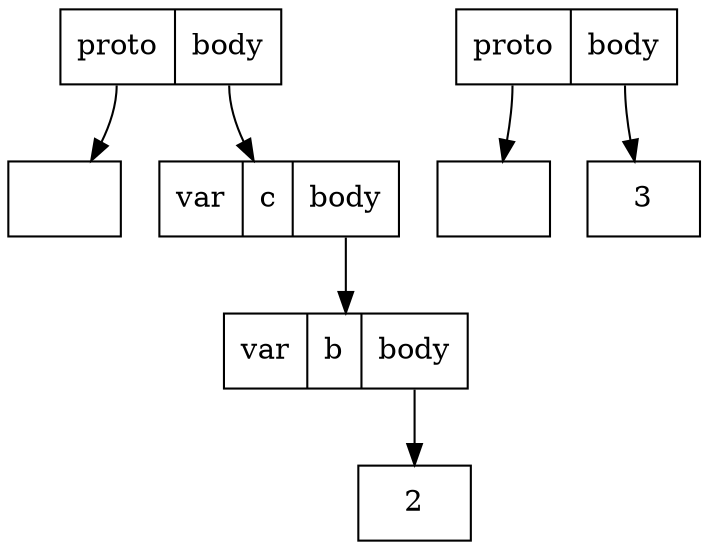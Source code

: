digraph {
    node [shape = record];
    0 [label = "<0> proto|<1> body"];
    1 [label = "<0> "];
    2 [label = "<0> 2"];
    3 [label = "<0> var|<1> b|<2> body"];
    3:2 -> 2;
    4 [label = "<0> var|<1> c|<2> body"];
    4:2 -> 3;
    0:0 -> 1;
    0:1 -> 4;
    5 [label = "<0> proto|<1> body"];
    6 [label = "<0> "];
    7 [label = "<0> 3"];
    5:0 -> 6;
    5:1 -> 7;
}